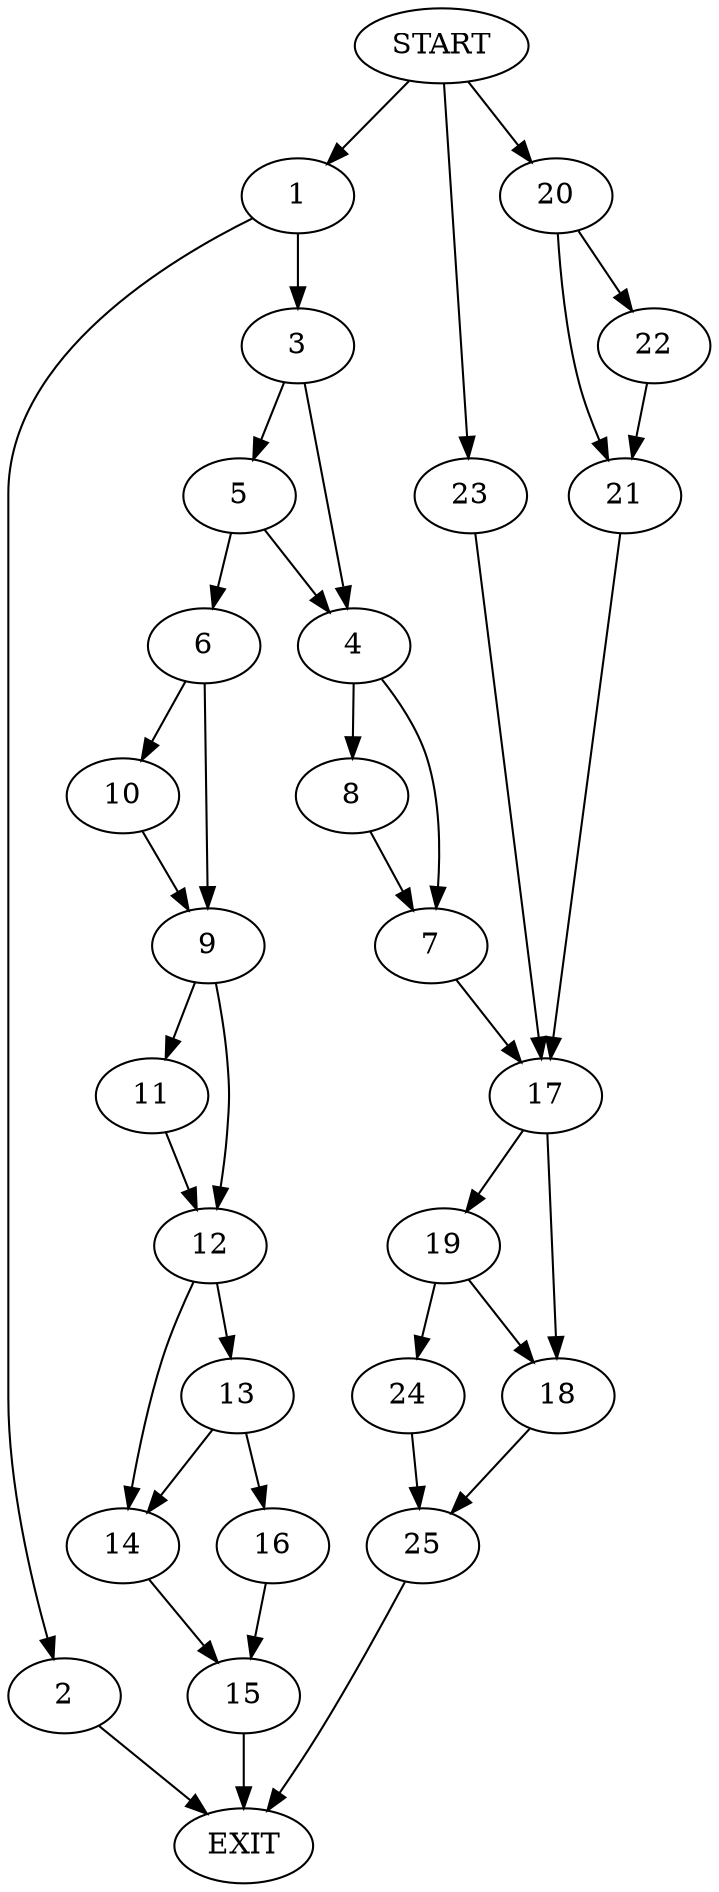 digraph {
0 [label="START"]
26 [label="EXIT"]
0 -> 1
1 -> 2
1 -> 3
2 -> 26
3 -> 4
3 -> 5
5 -> 4
5 -> 6
4 -> 7
4 -> 8
6 -> 9
6 -> 10
10 -> 9
9 -> 11
9 -> 12
12 -> 13
12 -> 14
11 -> 12
14 -> 15
13 -> 16
13 -> 14
16 -> 15
15 -> 26
7 -> 17
8 -> 7
17 -> 18
17 -> 19
0 -> 20
20 -> 21
20 -> 22
22 -> 21
21 -> 17
0 -> 23
23 -> 17
19 -> 18
19 -> 24
18 -> 25
24 -> 25
25 -> 26
}
